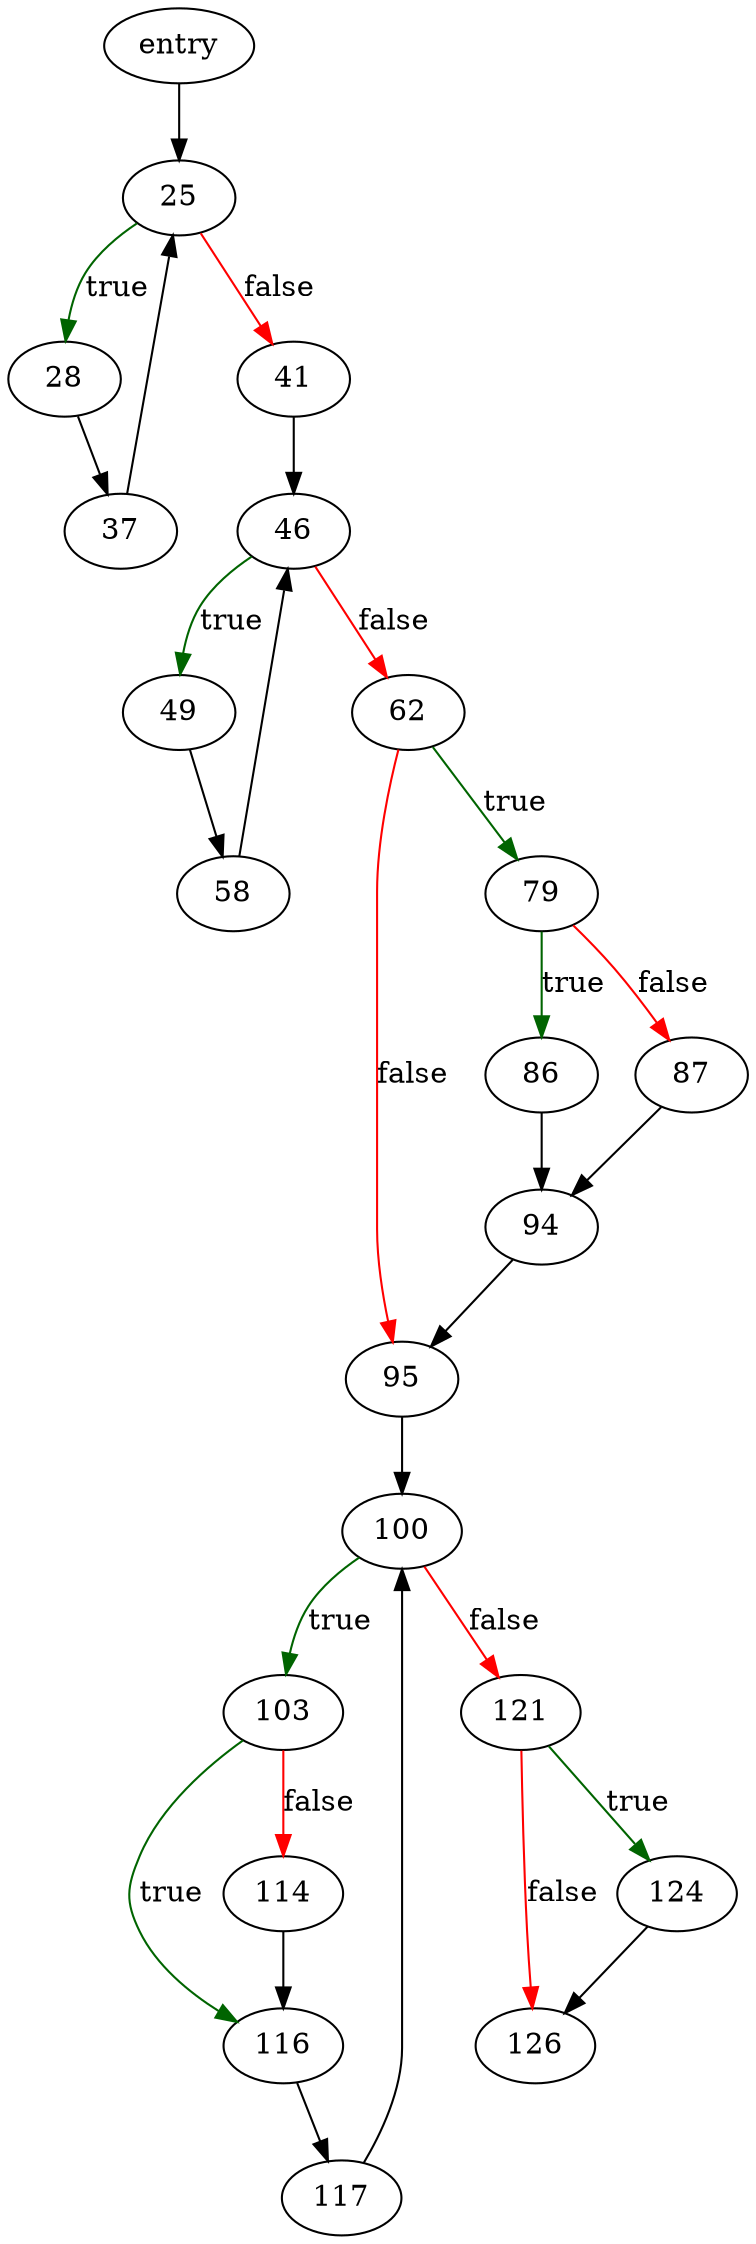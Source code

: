 digraph "sqlite3AnalysisLoad" {
	// Node definitions.
	2 [label=entry];
	25;
	28;
	37;
	41;
	46;
	49;
	58;
	62;
	79;
	86;
	87;
	94;
	95;
	100;
	103;
	114;
	116;
	117;
	121;
	124;
	126;

	// Edge definitions.
	2 -> 25;
	25 -> 28 [
		color=darkgreen
		label=true
	];
	25 -> 41 [
		color=red
		label=false
	];
	28 -> 37;
	37 -> 25;
	41 -> 46;
	46 -> 49 [
		color=darkgreen
		label=true
	];
	46 -> 62 [
		color=red
		label=false
	];
	49 -> 58;
	58 -> 46;
	62 -> 79 [
		color=darkgreen
		label=true
	];
	62 -> 95 [
		color=red
		label=false
	];
	79 -> 86 [
		color=darkgreen
		label=true
	];
	79 -> 87 [
		color=red
		label=false
	];
	86 -> 94;
	87 -> 94;
	94 -> 95;
	95 -> 100;
	100 -> 103 [
		color=darkgreen
		label=true
	];
	100 -> 121 [
		color=red
		label=false
	];
	103 -> 114 [
		color=red
		label=false
	];
	103 -> 116 [
		color=darkgreen
		label=true
	];
	114 -> 116;
	116 -> 117;
	117 -> 100;
	121 -> 124 [
		color=darkgreen
		label=true
	];
	121 -> 126 [
		color=red
		label=false
	];
	124 -> 126;
}